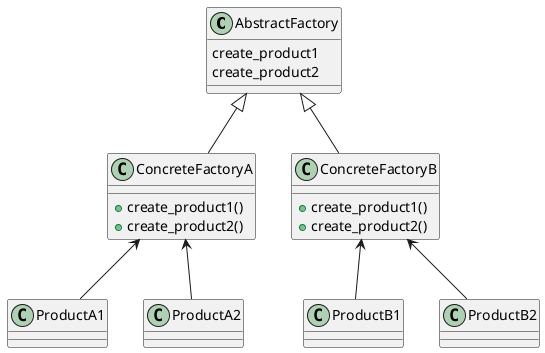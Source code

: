 @startuml

abstract class AbstractFactory

AbstractFactory <|-- ConcreteFactoryA
AbstractFactory <|-- ConcreteFactoryB
ConcreteFactoryA <-- ProductA1
ConcreteFactoryA <-- ProductA2
ConcreteFactoryB <-- ProductB1
ConcreteFactoryB <-- ProductB2

class AbstractFactory {
create_product1
create_product2
}
class ConcreteFactoryA {
+create_product1()
+create_product2()
}
class ConcreteFactoryB {
+create_product1()
+create_product2()
}

@enduml